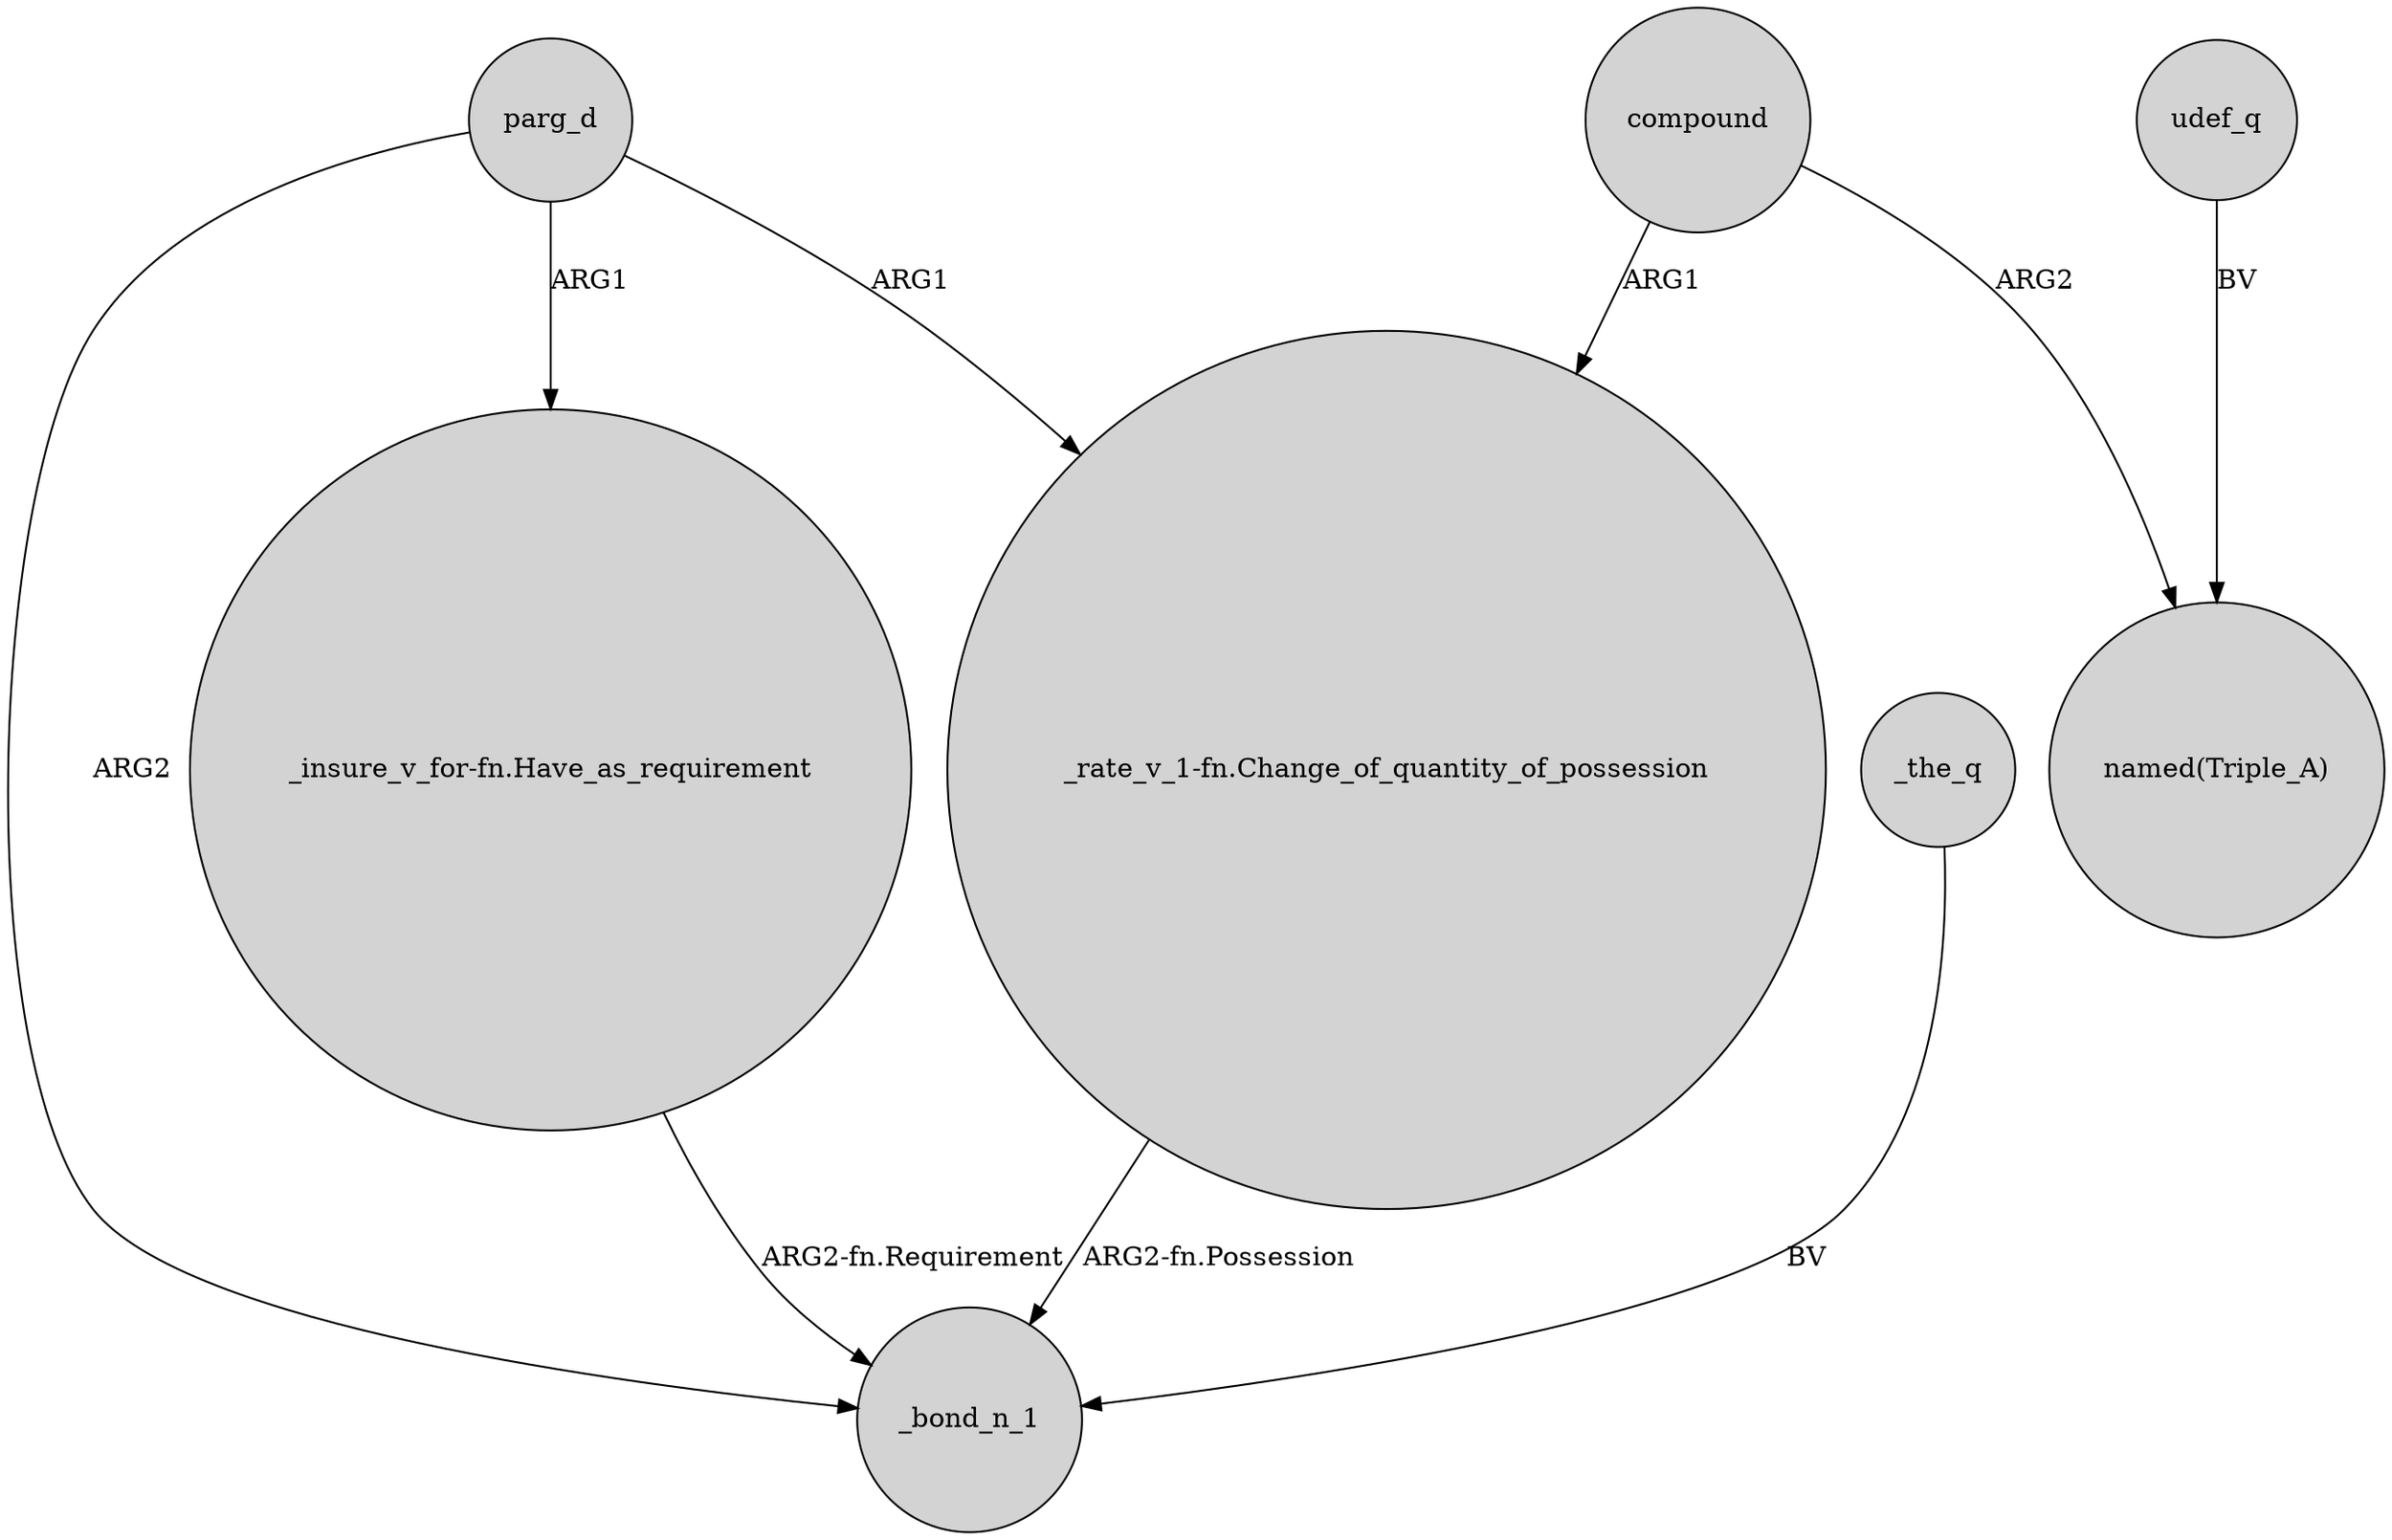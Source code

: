 digraph {
	node [shape=circle style=filled]
	"_rate_v_1-fn.Change_of_quantity_of_possession" -> _bond_n_1 [label="ARG2-fn.Possession"]
	udef_q -> "named(Triple_A)" [label=BV]
	compound -> "named(Triple_A)" [label=ARG2]
	parg_d -> _bond_n_1 [label=ARG2]
	"_insure_v_for-fn.Have_as_requirement" -> _bond_n_1 [label="ARG2-fn.Requirement"]
	parg_d -> "_insure_v_for-fn.Have_as_requirement" [label=ARG1]
	_the_q -> _bond_n_1 [label=BV]
	compound -> "_rate_v_1-fn.Change_of_quantity_of_possession" [label=ARG1]
	parg_d -> "_rate_v_1-fn.Change_of_quantity_of_possession" [label=ARG1]
}
